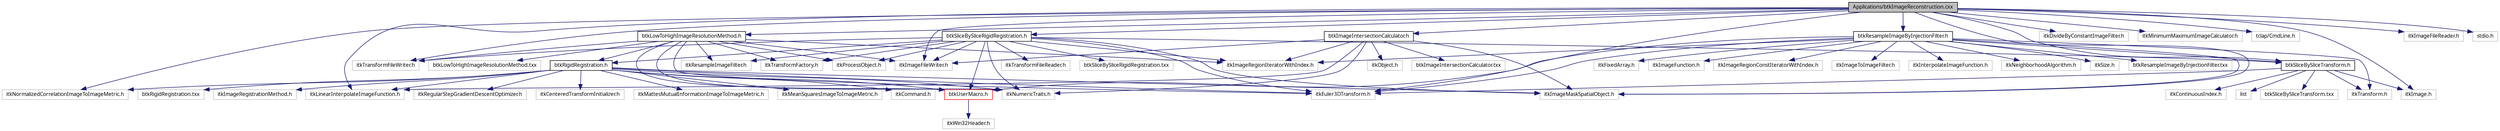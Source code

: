 digraph G
{
  edge [fontname="FreeSans.ttf",fontsize="10",labelfontname="FreeSans.ttf",labelfontsize="10"];
  node [fontname="FreeSans.ttf",fontsize="10",shape=record];
  Node1 [label="Applications/btkImageReconstruction.cxx",height=0.2,width=0.4,color="black", fillcolor="grey75", style="filled" fontcolor="black"];
  Node1 -> Node2 [color="midnightblue",fontsize="10",style="solid",fontname="FreeSans.ttf"];
  Node2 [label="btkLowToHighImageResolutionMethod.h",height=0.2,width=0.4,color="black", fillcolor="white", style="filled",URL="$btk_low_to_high_image_resolution_method_8h.html"];
  Node2 -> Node3 [color="midnightblue",fontsize="10",style="solid",fontname="FreeSans.ttf"];
  Node3 [label="itkProcessObject.h",height=0.2,width=0.4,color="grey75", fillcolor="white", style="filled"];
  Node2 -> Node4 [color="midnightblue",fontsize="10",style="solid",fontname="FreeSans.ttf"];
  Node4 [label="itkEuler3DTransform.h",height=0.2,width=0.4,color="grey75", fillcolor="white", style="filled"];
  Node2 -> Node5 [color="midnightblue",fontsize="10",style="solid",fontname="FreeSans.ttf"];
  Node5 [label="itkResampleImageFilter.h",height=0.2,width=0.4,color="grey75", fillcolor="white", style="filled"];
  Node2 -> Node6 [color="midnightblue",fontsize="10",style="solid",fontname="FreeSans.ttf"];
  Node6 [label="itkImageRegionIteratorWithIndex.h",height=0.2,width=0.4,color="grey75", fillcolor="white", style="filled"];
  Node2 -> Node7 [color="midnightblue",fontsize="10",style="solid",fontname="FreeSans.ttf"];
  Node7 [label="btkRigidRegistration.h",height=0.2,width=0.4,color="black", fillcolor="white", style="filled",URL="$btk_rigid_registration_8h.html"];
  Node7 -> Node8 [color="midnightblue",fontsize="10",style="solid",fontname="FreeSans.ttf"];
  Node8 [label="itkImageRegistrationMethod.h",height=0.2,width=0.4,color="grey75", fillcolor="white", style="filled"];
  Node7 -> Node9 [color="midnightblue",fontsize="10",style="solid",fontname="FreeSans.ttf"];
  Node9 [label="itkRegularStepGradientDescentOptimizer.h",height=0.2,width=0.4,color="grey75", fillcolor="white", style="filled"];
  Node7 -> Node10 [color="midnightblue",fontsize="10",style="solid",fontname="FreeSans.ttf"];
  Node10 [label="itkLinearInterpolateImageFunction.h",height=0.2,width=0.4,color="grey75", fillcolor="white", style="filled"];
  Node7 -> Node4 [color="midnightblue",fontsize="10",style="solid",fontname="FreeSans.ttf"];
  Node7 -> Node11 [color="midnightblue",fontsize="10",style="solid",fontname="FreeSans.ttf"];
  Node11 [label="itkCenteredTransformInitializer.h",height=0.2,width=0.4,color="grey75", fillcolor="white", style="filled"];
  Node7 -> Node12 [color="midnightblue",fontsize="10",style="solid",fontname="FreeSans.ttf"];
  Node12 [label="itkImageMaskSpatialObject.h",height=0.2,width=0.4,color="grey75", fillcolor="white", style="filled"];
  Node7 -> Node13 [color="midnightblue",fontsize="10",style="solid",fontname="FreeSans.ttf"];
  Node13 [label="itkMattesMutualInformationImageToImageMetric.h",height=0.2,width=0.4,color="grey75", fillcolor="white", style="filled"];
  Node7 -> Node14 [color="midnightblue",fontsize="10",style="solid",fontname="FreeSans.ttf"];
  Node14 [label="itkMeanSquaresImageToImageMetric.h",height=0.2,width=0.4,color="grey75", fillcolor="white", style="filled"];
  Node7 -> Node15 [color="midnightblue",fontsize="10",style="solid",fontname="FreeSans.ttf"];
  Node15 [label="itkNormalizedCorrelationImageToImageMetric.h",height=0.2,width=0.4,color="grey75", fillcolor="white", style="filled"];
  Node7 -> Node16 [color="midnightblue",fontsize="10",style="solid",fontname="FreeSans.ttf"];
  Node16 [label="itkNumericTraits.h",height=0.2,width=0.4,color="grey75", fillcolor="white", style="filled"];
  Node7 -> Node17 [color="midnightblue",fontsize="10",style="solid",fontname="FreeSans.ttf"];
  Node17 [label="btkUserMacro.h",height=0.2,width=0.4,color="red", fillcolor="white", style="filled",URL="$btk_user_macro_8h.html"];
  Node17 -> Node18 [color="midnightblue",fontsize="10",style="solid",fontname="FreeSans.ttf"];
  Node18 [label="itkWin32Header.h",height=0.2,width=0.4,color="grey75", fillcolor="white", style="filled"];
  Node7 -> Node19 [color="midnightblue",fontsize="10",style="solid",fontname="FreeSans.ttf"];
  Node19 [label="itkCommand.h",height=0.2,width=0.4,color="grey75", fillcolor="white", style="filled"];
  Node7 -> Node20 [color="midnightblue",fontsize="10",style="solid",fontname="FreeSans.ttf"];
  Node20 [label="btkRigidRegistration.txx",height=0.2,width=0.4,color="grey75", fillcolor="white", style="filled"];
  Node2 -> Node21 [color="midnightblue",fontsize="10",style="solid",fontname="FreeSans.ttf"];
  Node21 [label="itkImageFileWriter.h",height=0.2,width=0.4,color="grey75", fillcolor="white", style="filled"];
  Node2 -> Node22 [color="midnightblue",fontsize="10",style="solid",fontname="FreeSans.ttf"];
  Node22 [label="itkTransformFileWriter.h",height=0.2,width=0.4,color="grey75", fillcolor="white", style="filled"];
  Node2 -> Node23 [color="midnightblue",fontsize="10",style="solid",fontname="FreeSans.ttf"];
  Node23 [label="itkTransformFactory.h",height=0.2,width=0.4,color="grey75", fillcolor="white", style="filled"];
  Node2 -> Node16 [color="midnightblue",fontsize="10",style="solid",fontname="FreeSans.ttf"];
  Node2 -> Node17 [color="midnightblue",fontsize="10",style="solid",fontname="FreeSans.ttf"];
  Node2 -> Node24 [color="midnightblue",fontsize="10",style="solid",fontname="FreeSans.ttf"];
  Node24 [label="btkLowToHighImageResolutionMethod.txx",height=0.2,width=0.4,color="grey75", fillcolor="white", style="filled"];
  Node1 -> Node25 [color="midnightblue",fontsize="10",style="solid",fontname="FreeSans.ttf"];
  Node25 [label="btkSliceBySliceRigidRegistration.h",height=0.2,width=0.4,color="black", fillcolor="white", style="filled",URL="$btk_slice_by_slice_rigid_registration_8h.html"];
  Node25 -> Node3 [color="midnightblue",fontsize="10",style="solid",fontname="FreeSans.ttf"];
  Node25 -> Node4 [color="midnightblue",fontsize="10",style="solid",fontname="FreeSans.ttf"];
  Node25 -> Node26 [color="midnightblue",fontsize="10",style="solid",fontname="FreeSans.ttf"];
  Node26 [label="btkSliceBySliceTransform.h",height=0.2,width=0.4,color="black", fillcolor="white", style="filled",URL="$btk_slice_by_slice_transform_8h.html"];
  Node26 -> Node27 [color="midnightblue",fontsize="10",style="solid",fontname="FreeSans.ttf"];
  Node27 [label="itkTransform.h",height=0.2,width=0.4,color="grey75", fillcolor="white", style="filled"];
  Node26 -> Node4 [color="midnightblue",fontsize="10",style="solid",fontname="FreeSans.ttf"];
  Node26 -> Node28 [color="midnightblue",fontsize="10",style="solid",fontname="FreeSans.ttf"];
  Node28 [label="itkImage.h",height=0.2,width=0.4,color="grey75", fillcolor="white", style="filled"];
  Node26 -> Node29 [color="midnightblue",fontsize="10",style="solid",fontname="FreeSans.ttf"];
  Node29 [label="itkContinuousIndex.h",height=0.2,width=0.4,color="grey75", fillcolor="white", style="filled"];
  Node26 -> Node30 [color="midnightblue",fontsize="10",style="solid",fontname="FreeSans.ttf"];
  Node30 [label="list",height=0.2,width=0.4,color="grey75", fillcolor="white", style="filled"];
  Node26 -> Node31 [color="midnightblue",fontsize="10",style="solid",fontname="FreeSans.ttf"];
  Node31 [label="btkSliceBySliceTransform.txx",height=0.2,width=0.4,color="grey75", fillcolor="white", style="filled"];
  Node25 -> Node5 [color="midnightblue",fontsize="10",style="solid",fontname="FreeSans.ttf"];
  Node25 -> Node6 [color="midnightblue",fontsize="10",style="solid",fontname="FreeSans.ttf"];
  Node25 -> Node7 [color="midnightblue",fontsize="10",style="solid",fontname="FreeSans.ttf"];
  Node25 -> Node21 [color="midnightblue",fontsize="10",style="solid",fontname="FreeSans.ttf"];
  Node25 -> Node32 [color="midnightblue",fontsize="10",style="solid",fontname="FreeSans.ttf"];
  Node32 [label="itkTransformFileReader.h",height=0.2,width=0.4,color="grey75", fillcolor="white", style="filled"];
  Node25 -> Node22 [color="midnightblue",fontsize="10",style="solid",fontname="FreeSans.ttf"];
  Node25 -> Node23 [color="midnightblue",fontsize="10",style="solid",fontname="FreeSans.ttf"];
  Node25 -> Node12 [color="midnightblue",fontsize="10",style="solid",fontname="FreeSans.ttf"];
  Node25 -> Node16 [color="midnightblue",fontsize="10",style="solid",fontname="FreeSans.ttf"];
  Node25 -> Node17 [color="midnightblue",fontsize="10",style="solid",fontname="FreeSans.ttf"];
  Node25 -> Node33 [color="midnightblue",fontsize="10",style="solid",fontname="FreeSans.ttf"];
  Node33 [label="btkSliceBySliceRigidRegistration.txx",height=0.2,width=0.4,color="grey75", fillcolor="white", style="filled"];
  Node1 -> Node34 [color="midnightblue",fontsize="10",style="solid",fontname="FreeSans.ttf"];
  Node34 [label="btkResampleImageByInjectionFilter.h",height=0.2,width=0.4,color="black", fillcolor="white", style="filled",URL="$btk_resample_image_by_injection_filter_8h.html"];
  Node34 -> Node35 [color="midnightblue",fontsize="10",style="solid",fontname="FreeSans.ttf"];
  Node35 [label="itkFixedArray.h",height=0.2,width=0.4,color="grey75", fillcolor="white", style="filled"];
  Node34 -> Node27 [color="midnightblue",fontsize="10",style="solid",fontname="FreeSans.ttf"];
  Node34 -> Node4 [color="midnightblue",fontsize="10",style="solid",fontname="FreeSans.ttf"];
  Node34 -> Node26 [color="midnightblue",fontsize="10",style="solid",fontname="FreeSans.ttf"];
  Node34 -> Node36 [color="midnightblue",fontsize="10",style="solid",fontname="FreeSans.ttf"];
  Node36 [label="itkImageFunction.h",height=0.2,width=0.4,color="grey75", fillcolor="white", style="filled"];
  Node34 -> Node6 [color="midnightblue",fontsize="10",style="solid",fontname="FreeSans.ttf"];
  Node34 -> Node37 [color="midnightblue",fontsize="10",style="solid",fontname="FreeSans.ttf"];
  Node37 [label="itkImageRegionConstIteratorWithIndex.h",height=0.2,width=0.4,color="grey75", fillcolor="white", style="filled"];
  Node34 -> Node38 [color="midnightblue",fontsize="10",style="solid",fontname="FreeSans.ttf"];
  Node38 [label="itkImageToImageFilter.h",height=0.2,width=0.4,color="grey75", fillcolor="white", style="filled"];
  Node34 -> Node39 [color="midnightblue",fontsize="10",style="solid",fontname="FreeSans.ttf"];
  Node39 [label="itkInterpolateImageFunction.h",height=0.2,width=0.4,color="grey75", fillcolor="white", style="filled"];
  Node34 -> Node40 [color="midnightblue",fontsize="10",style="solid",fontname="FreeSans.ttf"];
  Node40 [label="itkNeighborhoodAlgorithm.h",height=0.2,width=0.4,color="grey75", fillcolor="white", style="filled"];
  Node34 -> Node41 [color="midnightblue",fontsize="10",style="solid",fontname="FreeSans.ttf"];
  Node41 [label="itkSize.h",height=0.2,width=0.4,color="grey75", fillcolor="white", style="filled"];
  Node34 -> Node17 [color="midnightblue",fontsize="10",style="solid",fontname="FreeSans.ttf"];
  Node34 -> Node12 [color="midnightblue",fontsize="10",style="solid",fontname="FreeSans.ttf"];
  Node34 -> Node42 [color="midnightblue",fontsize="10",style="solid",fontname="FreeSans.ttf"];
  Node42 [label="btkResampleImageByInjectionFilter.txx",height=0.2,width=0.4,color="grey75", fillcolor="white", style="filled"];
  Node1 -> Node15 [color="midnightblue",fontsize="10",style="solid",fontname="FreeSans.ttf"];
  Node1 -> Node10 [color="midnightblue",fontsize="10",style="solid",fontname="FreeSans.ttf"];
  Node1 -> Node43 [color="midnightblue",fontsize="10",style="solid",fontname="FreeSans.ttf"];
  Node43 [label="itkDivideByConstantImageFilter.h",height=0.2,width=0.4,color="grey75", fillcolor="white", style="filled"];
  Node1 -> Node44 [color="midnightblue",fontsize="10",style="solid",fontname="FreeSans.ttf"];
  Node44 [label="itkMinimumMaximumImageCalculator.h",height=0.2,width=0.4,color="grey75", fillcolor="white", style="filled"];
  Node1 -> Node4 [color="midnightblue",fontsize="10",style="solid",fontname="FreeSans.ttf"];
  Node1 -> Node26 [color="midnightblue",fontsize="10",style="solid",fontname="FreeSans.ttf"];
  Node1 -> Node22 [color="midnightblue",fontsize="10",style="solid",fontname="FreeSans.ttf"];
  Node1 -> Node28 [color="midnightblue",fontsize="10",style="solid",fontname="FreeSans.ttf"];
  Node1 -> Node45 [color="midnightblue",fontsize="10",style="solid",fontname="FreeSans.ttf"];
  Node45 [label="tclap/CmdLine.h",height=0.2,width=0.4,color="grey75", fillcolor="white", style="filled"];
  Node1 -> Node12 [color="midnightblue",fontsize="10",style="solid",fontname="FreeSans.ttf"];
  Node1 -> Node46 [color="midnightblue",fontsize="10",style="solid",fontname="FreeSans.ttf"];
  Node46 [label="btkImageIntersectionCalculator.h",height=0.2,width=0.4,color="black", fillcolor="white", style="filled",URL="$btk_image_intersection_calculator_8h.html"];
  Node46 -> Node47 [color="midnightblue",fontsize="10",style="solid",fontname="FreeSans.ttf"];
  Node47 [label="itkObject.h",height=0.2,width=0.4,color="grey75", fillcolor="white", style="filled"];
  Node46 -> Node6 [color="midnightblue",fontsize="10",style="solid",fontname="FreeSans.ttf"];
  Node46 -> Node10 [color="midnightblue",fontsize="10",style="solid",fontname="FreeSans.ttf"];
  Node46 -> Node12 [color="midnightblue",fontsize="10",style="solid",fontname="FreeSans.ttf"];
  Node46 -> Node21 [color="midnightblue",fontsize="10",style="solid",fontname="FreeSans.ttf"];
  Node46 -> Node16 [color="midnightblue",fontsize="10",style="solid",fontname="FreeSans.ttf"];
  Node46 -> Node48 [color="midnightblue",fontsize="10",style="solid",fontname="FreeSans.ttf"];
  Node48 [label="btkImageIntersectionCalculator.txx",height=0.2,width=0.4,color="grey75", fillcolor="white", style="filled"];
  Node1 -> Node49 [color="midnightblue",fontsize="10",style="solid",fontname="FreeSans.ttf"];
  Node49 [label="itkImageFileReader.h",height=0.2,width=0.4,color="grey75", fillcolor="white", style="filled"];
  Node1 -> Node21 [color="midnightblue",fontsize="10",style="solid",fontname="FreeSans.ttf"];
  Node1 -> Node50 [color="midnightblue",fontsize="10",style="solid",fontname="FreeSans.ttf"];
  Node50 [label="stdio.h",height=0.2,width=0.4,color="grey75", fillcolor="white", style="filled"];
}
